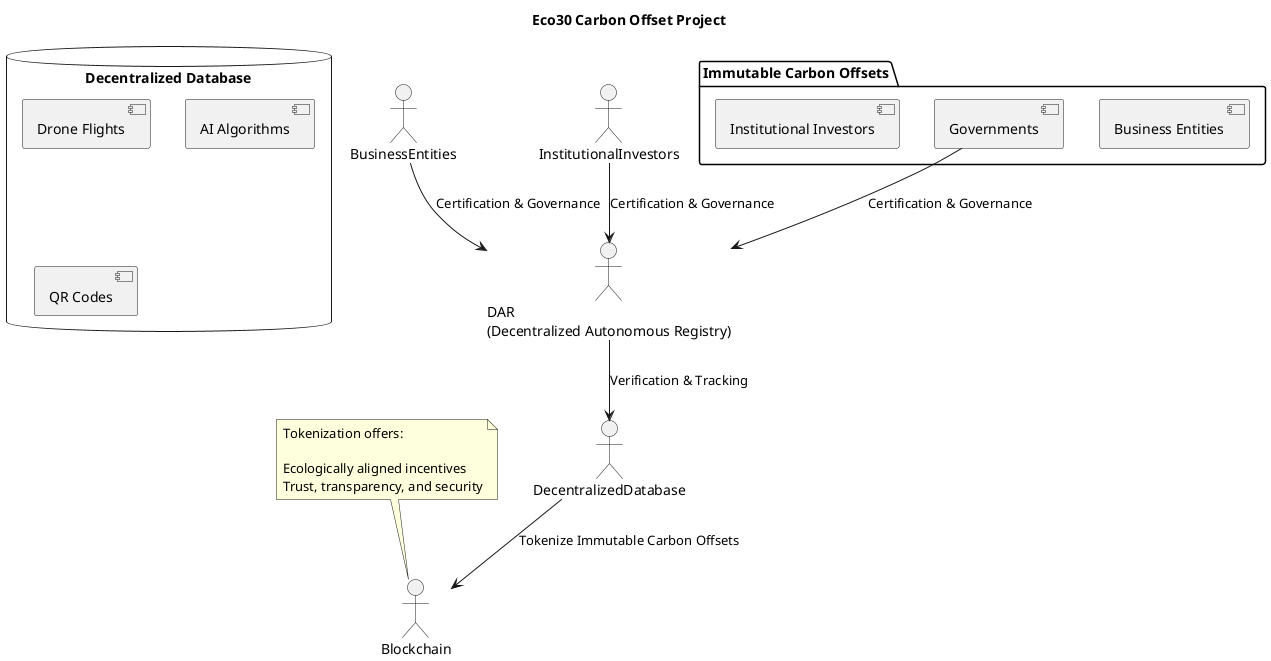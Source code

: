 @startuml eco30

title Eco30 Carbon Offset Project

package "Immutable Carbon Offsets" {
[Business Entities]
[Governments]
[Institutional Investors]
}

database "Decentralized Database" {
[Drone Flights]
[AI Algorithms]
[QR Codes]
}

actor DAR as "DAR\n(Decentralized Autonomous Registry)"

actor Blockchain

BusinessEntities --> DAR : Certification & Governance
Governments --> DAR : Certification & Governance
InstitutionalInvestors --> DAR : Certification & Governance

DAR --> DecentralizedDatabase : Verification & Tracking
DecentralizedDatabase --> Blockchain : Tokenize Immutable Carbon Offsets

note top of Blockchain
Tokenization offers:

Ecologically aligned incentives
Trust, transparency, and security
end note
@enduml





